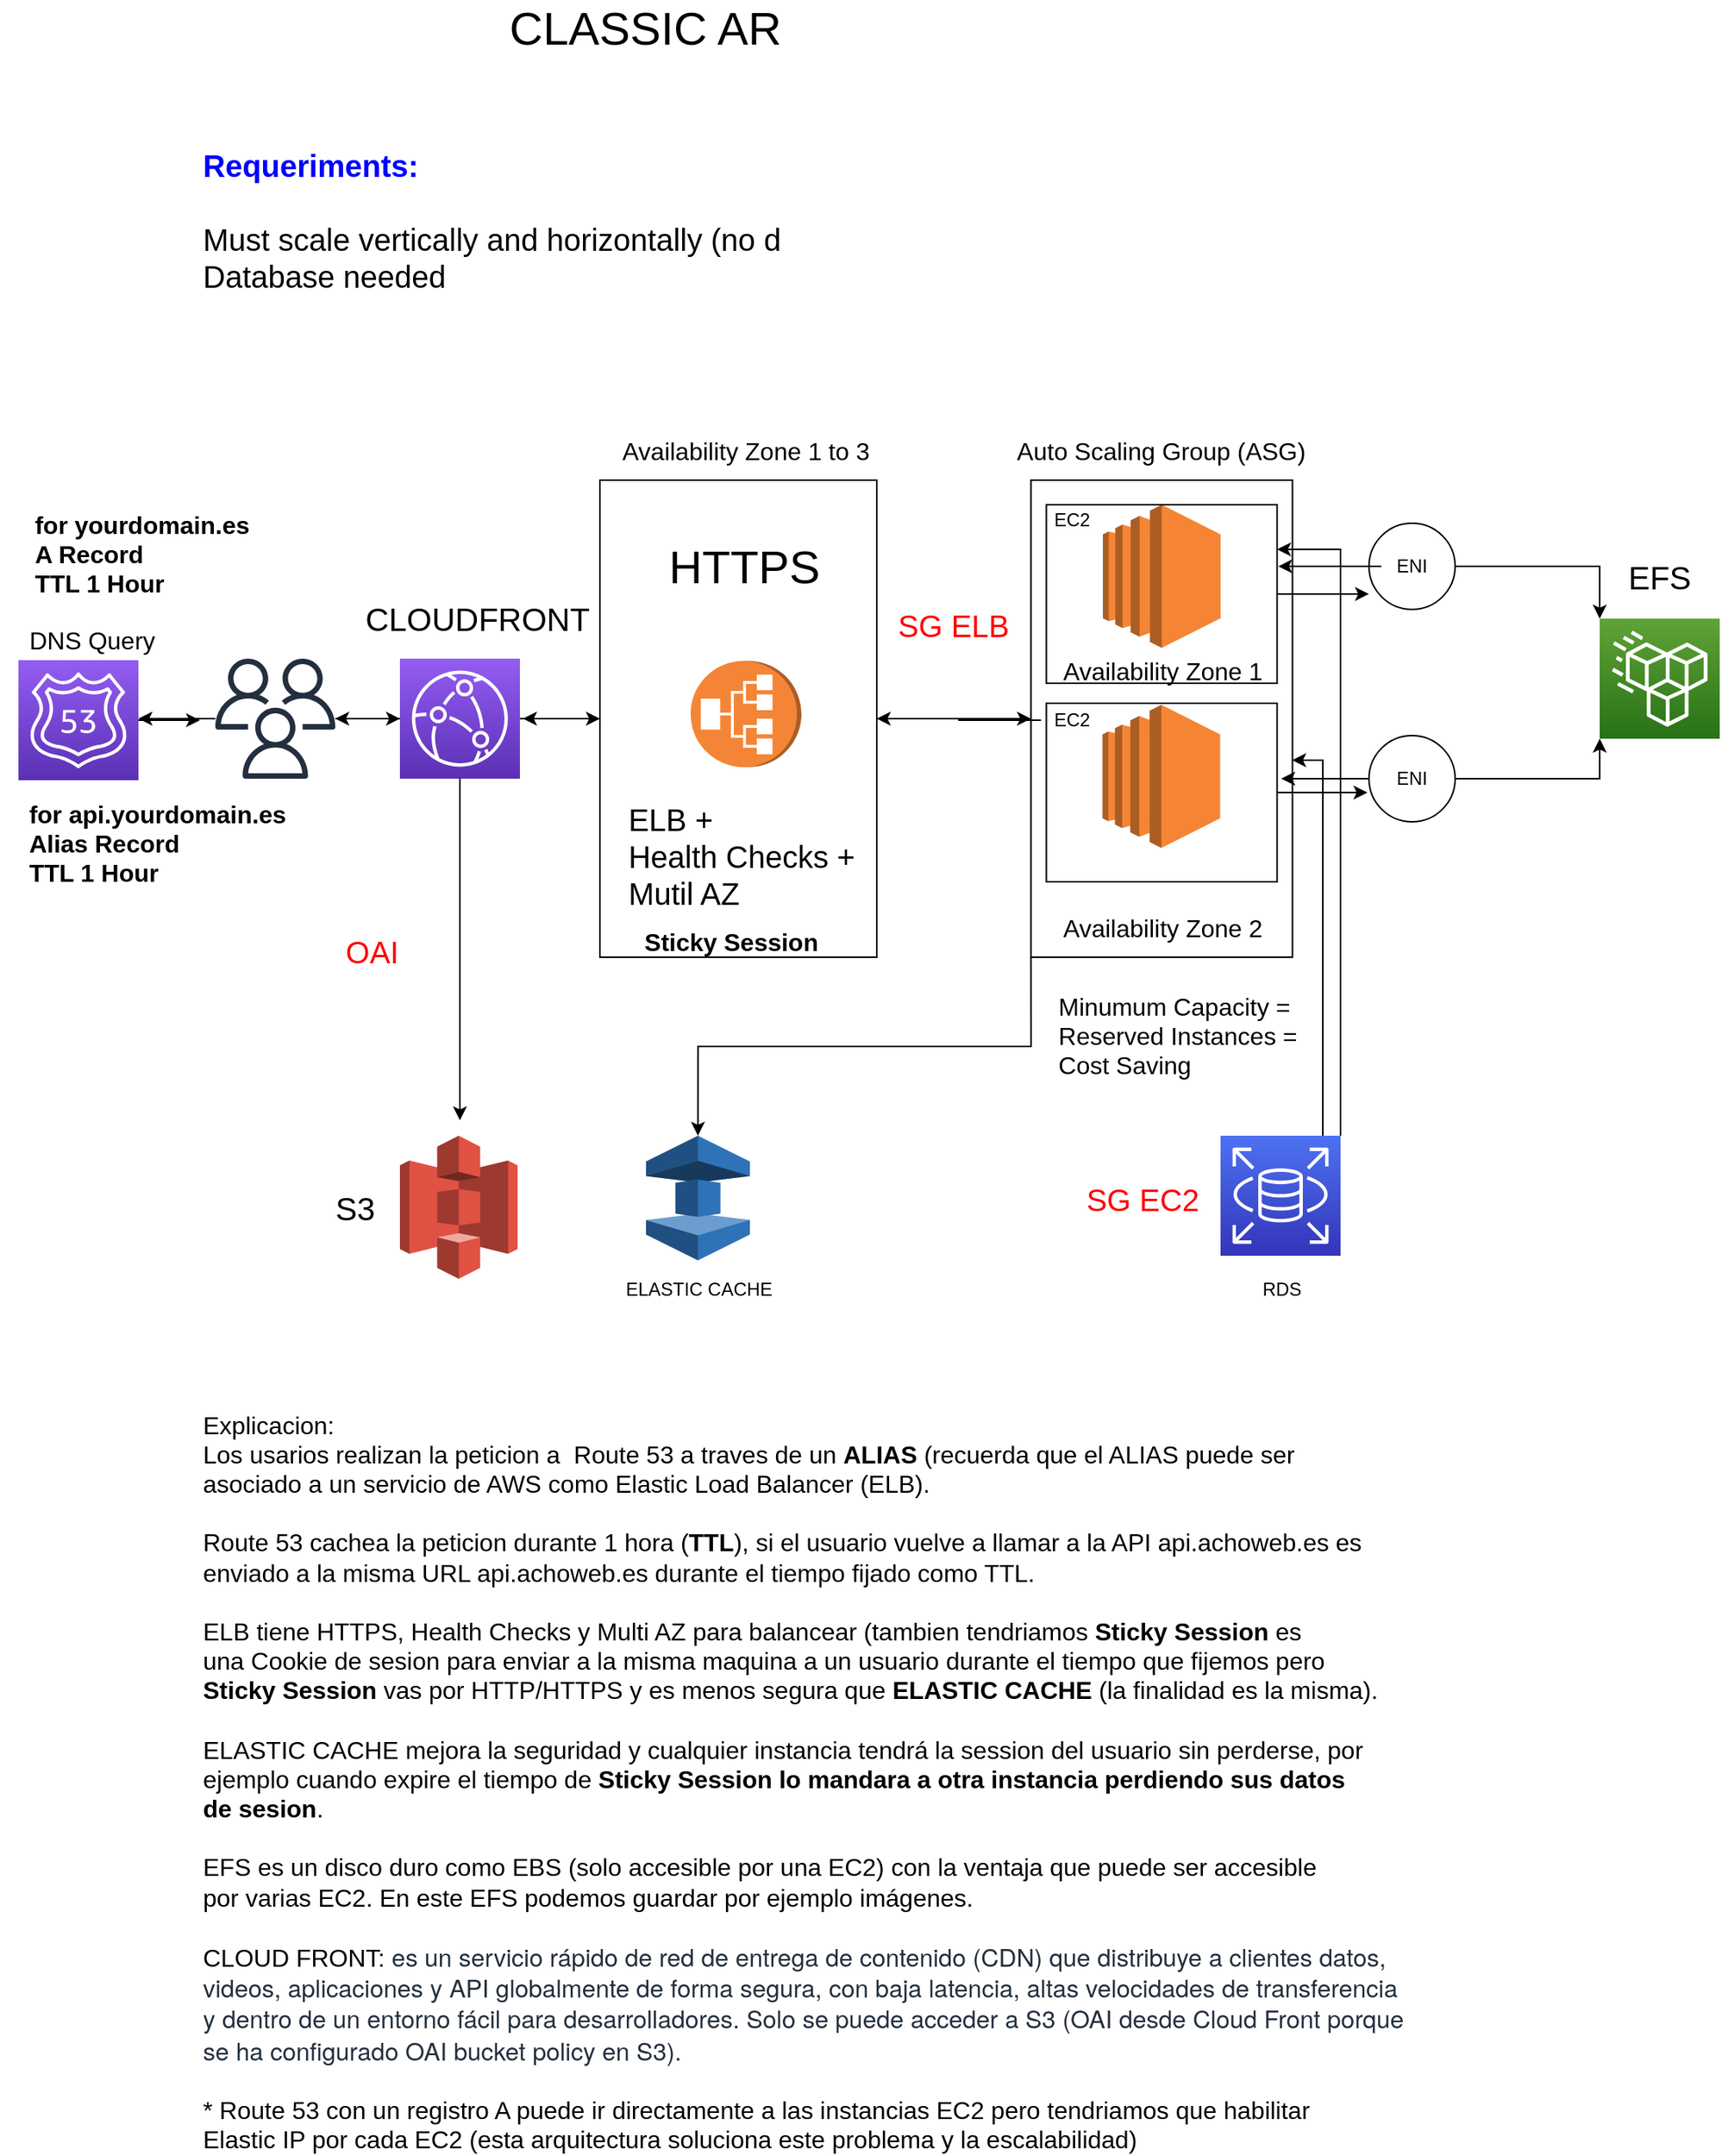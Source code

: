 <mxfile version="14.5.6" type="device"><diagram id="UPiS8NXmoR_QqrshqhKk" name="Page-1"><mxGraphModel dx="2375" dy="739" grid="1" gridSize="10" guides="1" tooltips="1" connect="1" arrows="1" fold="1" page="1" pageScale="1" pageWidth="1169" pageHeight="827" math="0" shadow="0"><root><mxCell id="0"/><mxCell id="1" parent="0"/><mxCell id="HN3po0Bu_yV8VkEdkoAv-14" style="edgeStyle=orthogonalEdgeStyle;rounded=0;orthogonalLoop=1;jettySize=auto;html=1;" edge="1" parent="1" source="cFpB6itkiRQnKSlR0vu7-1"><mxGeometry relative="1" as="geometry"><mxPoint x="40" y="480" as="targetPoint"/></mxGeometry></mxCell><mxCell id="cFpB6itkiRQnKSlR0vu7-1" value="" style="points=[[0,0,0],[0.25,0,0],[0.5,0,0],[0.75,0,0],[1,0,0],[0,1,0],[0.25,1,0],[0.5,1,0],[0.75,1,0],[1,1,0],[0,0.25,0],[0,0.5,0],[0,0.75,0],[1,0.25,0],[1,0.5,0],[1,0.75,0]];outlineConnect=0;fontColor=#232F3E;gradientColor=#945DF2;gradientDirection=north;fillColor=#5A30B5;strokeColor=#ffffff;dashed=0;verticalLabelPosition=bottom;verticalAlign=top;align=center;html=1;fontSize=12;fontStyle=0;aspect=fixed;shape=mxgraph.aws4.resourceIcon;resIcon=mxgraph.aws4.route_53;" parent="1" vertex="1"><mxGeometry x="-78" y="441" width="78" height="78" as="geometry"/></mxCell><mxCell id="cFpB6itkiRQnKSlR0vu7-2" value="" style="outlineConnect=0;dashed=0;verticalLabelPosition=bottom;verticalAlign=top;align=center;html=1;shape=mxgraph.aws3.application_load_balancer;fillColor=#F58536;gradientColor=none;rotation=-90;" parent="1" vertex="1"><mxGeometry x="360.5" y="440" width="69" height="72" as="geometry"/></mxCell><mxCell id="cFpB6itkiRQnKSlR0vu7-11" style="edgeStyle=orthogonalEdgeStyle;rounded=0;orthogonalLoop=1;jettySize=auto;html=1;exitX=1;exitY=0.5;exitDx=0;exitDy=0;entryX=0;entryY=0.5;entryDx=0;entryDy=0;" parent="1" source="cFpB6itkiRQnKSlR0vu7-6" target="cFpB6itkiRQnKSlR0vu7-7" edge="1"><mxGeometry relative="1" as="geometry"/></mxCell><mxCell id="HN3po0Bu_yV8VkEdkoAv-5" style="edgeStyle=orthogonalEdgeStyle;rounded=0;orthogonalLoop=1;jettySize=auto;html=1;" edge="1" parent="1" source="cFpB6itkiRQnKSlR0vu7-6"><mxGeometry relative="1" as="geometry"><mxPoint x="250" y="479" as="targetPoint"/></mxGeometry></mxCell><mxCell id="cFpB6itkiRQnKSlR0vu7-6" value="" style="rounded=0;whiteSpace=wrap;html=1;fillColor=none;" parent="1" vertex="1"><mxGeometry x="300" y="324" width="180" height="310" as="geometry"/></mxCell><mxCell id="c14kEfYcaKeEo-WnFyKS-1" style="edgeStyle=orthogonalEdgeStyle;rounded=0;orthogonalLoop=1;jettySize=auto;html=1;exitX=0;exitY=1;exitDx=0;exitDy=0;entryX=0.5;entryY=0;entryDx=0;entryDy=0;entryPerimeter=0;" parent="1" source="cFpB6itkiRQnKSlR0vu7-7" target="c14kEfYcaKeEo-WnFyKS-2" edge="1"><mxGeometry relative="1" as="geometry"><mxPoint x="360" y="760" as="targetPoint"/></mxGeometry></mxCell><mxCell id="cFpB6itkiRQnKSlR0vu7-7" value="" style="rounded=0;whiteSpace=wrap;html=1;fillColor=none;" parent="1" vertex="1"><mxGeometry x="580.25" y="324" width="170" height="310" as="geometry"/></mxCell><mxCell id="cFpB6itkiRQnKSlR0vu7-8" value="" style="outlineConnect=0;dashed=0;verticalLabelPosition=bottom;verticalAlign=top;align=center;html=1;shape=mxgraph.aws3.ec2;fillColor=#F58534;gradientColor=none;" parent="1" vertex="1"><mxGeometry x="627" y="340" width="76.5" height="93" as="geometry"/></mxCell><mxCell id="cFpB6itkiRQnKSlR0vu7-9" value="" style="outlineConnect=0;dashed=0;verticalLabelPosition=bottom;verticalAlign=top;align=center;html=1;shape=mxgraph.aws3.ec2;fillColor=#F58534;gradientColor=none;" parent="1" vertex="1"><mxGeometry x="626.75" y="470" width="76.5" height="93" as="geometry"/></mxCell><mxCell id="cFpB6itkiRQnKSlR0vu7-12" value="&lt;font style=&quot;font-size: 16px&quot;&gt;Availability Zone 1 to 3&lt;/font&gt;" style="text;html=1;strokeColor=none;fillColor=none;align=center;verticalAlign=middle;whiteSpace=wrap;rounded=0;" parent="1" vertex="1"><mxGeometry x="297.25" y="300" width="195.5" height="10" as="geometry"/></mxCell><mxCell id="cFpB6itkiRQnKSlR0vu7-13" value="&lt;div style=&quot;text-align: left ; font-size: 20px&quot;&gt;&lt;font style=&quot;font-size: 20px&quot;&gt;ELB +&amp;nbsp;&lt;/font&gt;&lt;/div&gt;&lt;font style=&quot;font-size: 20px&quot;&gt;&lt;div style=&quot;text-align: left&quot;&gt;Health Checks +&amp;nbsp;&lt;/div&gt;&lt;div style=&quot;text-align: left&quot;&gt;Mutil AZ&lt;/div&gt;&lt;/font&gt;" style="text;html=1;strokeColor=none;fillColor=none;align=center;verticalAlign=middle;whiteSpace=wrap;rounded=0;" parent="1" vertex="1"><mxGeometry x="297.25" y="563" width="195.5" height="10" as="geometry"/></mxCell><mxCell id="4a0Z87JIkSZJBz1gpJQF-12" style="edgeStyle=orthogonalEdgeStyle;rounded=0;orthogonalLoop=1;jettySize=auto;html=1;entryX=0;entryY=0.821;entryDx=0;entryDy=0;entryPerimeter=0;" parent="1" source="cFpB6itkiRQnKSlR0vu7-15" target="4a0Z87JIkSZJBz1gpJQF-2" edge="1"><mxGeometry relative="1" as="geometry"/></mxCell><mxCell id="cFpB6itkiRQnKSlR0vu7-15" value="" style="rounded=0;whiteSpace=wrap;html=1;fillColor=none;" parent="1" vertex="1"><mxGeometry x="590.25" y="340" width="150" height="116" as="geometry"/></mxCell><mxCell id="4a0Z87JIkSZJBz1gpJQF-13" style="edgeStyle=orthogonalEdgeStyle;rounded=0;orthogonalLoop=1;jettySize=auto;html=1;entryX=-0.018;entryY=0.661;entryDx=0;entryDy=0;entryPerimeter=0;" parent="1" source="cFpB6itkiRQnKSlR0vu7-16" target="4a0Z87JIkSZJBz1gpJQF-3" edge="1"><mxGeometry relative="1" as="geometry"/></mxCell><mxCell id="cFpB6itkiRQnKSlR0vu7-16" value="" style="rounded=0;whiteSpace=wrap;html=1;fillColor=none;" parent="1" vertex="1"><mxGeometry x="590.25" y="469" width="150" height="116" as="geometry"/></mxCell><mxCell id="cFpB6itkiRQnKSlR0vu7-17" value="&lt;font style=&quot;font-size: 16px&quot;&gt;Availability Zone 1&lt;/font&gt;" style="text;html=1;strokeColor=none;fillColor=none;align=center;verticalAlign=middle;whiteSpace=wrap;rounded=0;" parent="1" vertex="1"><mxGeometry x="567.5" y="443" width="195.5" height="10" as="geometry"/></mxCell><mxCell id="cFpB6itkiRQnKSlR0vu7-18" value="&lt;font style=&quot;font-size: 16px&quot;&gt;Availability Zone 2&lt;/font&gt;" style="text;html=1;strokeColor=none;fillColor=none;align=center;verticalAlign=middle;whiteSpace=wrap;rounded=0;" parent="1" vertex="1"><mxGeometry x="567.5" y="610" width="195.5" height="10" as="geometry"/></mxCell><mxCell id="cFpB6itkiRQnKSlR0vu7-19" value="&lt;font style=&quot;font-size: 16px&quot;&gt;Auto Scaling Group (ASG)&lt;/font&gt;" style="text;html=1;strokeColor=none;fillColor=none;align=center;verticalAlign=middle;whiteSpace=wrap;rounded=0;" parent="1" vertex="1"><mxGeometry x="567.25" y="300" width="195.5" height="10" as="geometry"/></mxCell><mxCell id="cFpB6itkiRQnKSlR0vu7-20" value="&lt;div style=&quot;text-align: left&quot;&gt;&lt;span style=&quot;font-size: 16px&quot;&gt;Minumum Capacity =&amp;nbsp;&lt;/span&gt;&lt;/div&gt;&lt;font style=&quot;font-size: 16px&quot;&gt;&lt;div style=&quot;text-align: left&quot;&gt;Reserved Instances =&amp;nbsp;&lt;/div&gt;&lt;div style=&quot;text-align: left&quot;&gt;Cost Saving&lt;/div&gt;&lt;/font&gt;" style="text;html=1;strokeColor=none;fillColor=none;align=center;verticalAlign=middle;whiteSpace=wrap;rounded=0;" parent="1" vertex="1"><mxGeometry x="580" y="680" width="195.5" height="10" as="geometry"/></mxCell><mxCell id="cFpB6itkiRQnKSlR0vu7-21" value="&lt;font style=&quot;font-size: 16px&quot;&gt;DNS Query&lt;/font&gt;" style="text;html=1;strokeColor=none;fillColor=none;align=center;verticalAlign=middle;whiteSpace=wrap;rounded=0;" parent="1" vertex="1"><mxGeometry x="-90" y="423" width="120" height="10" as="geometry"/></mxCell><mxCell id="cFpB6itkiRQnKSlR0vu7-27" value="&lt;div style=&quot;text-align: left&quot;&gt;&lt;b style=&quot;font-size: 16px&quot;&gt;for api.yourdomain.es&lt;/b&gt;&lt;/div&gt;&lt;font style=&quot;font-size: 16px&quot;&gt;&lt;div style=&quot;text-align: left&quot;&gt;&lt;b&gt;Alias Record&lt;/b&gt;&lt;/div&gt;&lt;b&gt;&lt;div style=&quot;text-align: left&quot;&gt;&lt;b&gt;TTL 1 Hour&lt;/b&gt;&lt;/div&gt;&lt;/b&gt;&lt;/font&gt;" style="text;html=1;align=center;verticalAlign=middle;resizable=0;points=[];autosize=1;" parent="1" vertex="1"><mxGeometry x="-78" y="535" width="180" height="50" as="geometry"/></mxCell><mxCell id="cFpB6itkiRQnKSlR0vu7-28" value="&lt;font style=&quot;font-size: 30px&quot;&gt;CLASSIC ARCHITECTURE&amp;nbsp;&lt;/font&gt;" style="text;html=1;align=center;verticalAlign=middle;resizable=0;points=[];autosize=1;" parent="1" vertex="1"><mxGeometry x="230" y="15" width="400" height="30" as="geometry"/></mxCell><mxCell id="cFpB6itkiRQnKSlR0vu7-29" value="&lt;font style=&quot;font-size: 20px&quot;&gt;&lt;font color=&quot;#0000ff&quot; style=&quot;font-size: 20px&quot;&gt;&lt;b&gt;Requeriments:&amp;nbsp;&lt;br&gt;&lt;/b&gt;&lt;/font&gt;&lt;br&gt;&lt;/font&gt;&lt;div style=&quot;font-size: 20px&quot;&gt;&lt;font style=&quot;font-size: 20px&quot;&gt;Must scale vertically and horizontally (no downtime)&lt;/font&gt;&lt;/div&gt;&lt;div style=&quot;font-size: 20px&quot;&gt;Database needed&amp;nbsp;&lt;/div&gt;" style="text;html=1;align=left;verticalAlign=middle;resizable=0;points=[];autosize=1;" parent="1" vertex="1"><mxGeometry x="40" y="120" width="470" height="70" as="geometry"/></mxCell><mxCell id="cFpB6itkiRQnKSlR0vu7-30" value="&lt;font style=&quot;font-size: 16px&quot;&gt;Explicacion: &lt;br&gt;Los usarios realizan la peticion a &amp;nbsp;Route 53 a traves de un &lt;b&gt;ALIAS&lt;/b&gt; (recuerda que el ALIAS puede ser&amp;nbsp;&lt;br&gt;asociado a un servicio de AWS como Elastic Load Balancer (ELB).&lt;br&gt;&lt;br&gt;Route 53 cachea la peticion durante 1 hora (&lt;b&gt;TTL&lt;/b&gt;), si el usuario vuelve a llamar a la API api.achoweb.es es&amp;nbsp;&lt;br&gt;enviado a la misma URL api.achoweb.es durante el tiempo fijado como TTL.&lt;br&gt;&lt;br&gt;ELB tiene HTTPS, Health Checks y Multi AZ para balancear (tambien tendriamos&amp;nbsp;&lt;b&gt;Sticky Session &lt;/b&gt;es&amp;nbsp;&lt;br&gt;una Cookie de sesion para enviar a la misma maquina a un usuario durante el tiempo que fijemos pero&amp;nbsp;&lt;br&gt;&lt;b&gt;Sticky Session &lt;/b&gt;vas por HTTP/HTTPS y es menos segura que &lt;b&gt;ELASTIC CACHE&lt;/b&gt; (la finalidad es la misma).&lt;br&gt;&lt;br&gt;ELASTIC CACHE mejora la seguridad y cualquier instancia tendrá la session del usuario sin perderse, por&amp;nbsp;&lt;br&gt;ejemplo cuando expire el tiempo de&amp;nbsp;&lt;b&gt;Sticky Session lo mandara a otra instancia perdiendo sus datos&amp;nbsp;&lt;br&gt;de sesion&lt;/b&gt;.&lt;br&gt;&lt;br&gt;EFS es un disco duro como EBS (solo accesible por una EC2) con la ventaja que puede ser accesible &lt;br&gt;por varias EC2. En este EFS podemos guardar por ejemplo imágenes.&lt;br&gt;&lt;br&gt;CLOUD FRONT:&amp;nbsp;&lt;span style=&quot;color: rgb(35 , 47 , 62) ; font-family: &amp;#34;amazonember&amp;#34; , &amp;#34;helvetica neue&amp;#34; , &amp;#34;helvetica&amp;#34; , &amp;#34;arial&amp;#34; , sans-serif&quot;&gt;es un servicio rápido de red de entrega de contenido (CDN) que distribuye a clientes datos, &lt;br&gt;videos, aplicaciones y API globalmente de forma segura, con baja latencia, altas velocidades de transferencia &lt;br&gt;y dentro de un entorno fácil para desarrolladores. Solo se puede acceder a S3 (OAI desde Cloud Front porque&lt;br&gt;se ha configurado OAI bucket policy en S3).&lt;br&gt;&lt;/span&gt;&lt;br&gt;* Route 53 con un registro A puede ir directamente a las instancias EC2 pero tendriamos que habilitar&lt;br&gt;Elastic IP por cada EC2 (esta arquitectura soluciona este problema y la escalabilidad)&lt;br&gt;&lt;/font&gt;" style="text;html=1;align=left;verticalAlign=middle;resizable=0;points=[];autosize=1;" parent="1" vertex="1"><mxGeometry x="40" y="980" width="800" height="380" as="geometry"/></mxCell><mxCell id="cFpB6itkiRQnKSlR0vu7-32" value="&lt;font style=&quot;font-size: 30px&quot;&gt;HTTPS&lt;/font&gt;" style="text;html=1;strokeColor=none;fillColor=none;align=center;verticalAlign=middle;whiteSpace=wrap;rounded=0;" parent="1" vertex="1"><mxGeometry x="374" y="370" width="40" height="20" as="geometry"/></mxCell><mxCell id="cFpB6itkiRQnKSlR0vu7-34" value="EC2" style="text;html=1;strokeColor=none;fillColor=none;align=center;verticalAlign=middle;whiteSpace=wrap;rounded=0;" parent="1" vertex="1"><mxGeometry x="586.75" y="340" width="40" height="20" as="geometry"/></mxCell><mxCell id="HN3po0Bu_yV8VkEdkoAv-7" style="edgeStyle=orthogonalEdgeStyle;rounded=0;orthogonalLoop=1;jettySize=auto;html=1;" edge="1" parent="1" source="cFpB6itkiRQnKSlR0vu7-35" target="cFpB6itkiRQnKSlR0vu7-6"><mxGeometry relative="1" as="geometry"/></mxCell><mxCell id="cFpB6itkiRQnKSlR0vu7-35" value="EC2" style="text;html=1;strokeColor=none;fillColor=none;align=center;verticalAlign=middle;whiteSpace=wrap;rounded=0;" parent="1" vertex="1"><mxGeometry x="586.75" y="470" width="40" height="20" as="geometry"/></mxCell><mxCell id="c14kEfYcaKeEo-WnFyKS-2" value="" style="outlineConnect=0;dashed=0;verticalLabelPosition=bottom;verticalAlign=top;align=center;html=1;shape=mxgraph.aws3.elasticache;fillColor=#2E73B8;gradientColor=none;" parent="1" vertex="1"><mxGeometry x="330" y="750" width="67.5" height="81" as="geometry"/></mxCell><mxCell id="c14kEfYcaKeEo-WnFyKS-7" style="edgeStyle=orthogonalEdgeStyle;rounded=0;orthogonalLoop=1;jettySize=auto;html=1;exitX=1;exitY=0;exitDx=0;exitDy=0;exitPerimeter=0;entryX=1;entryY=0.25;entryDx=0;entryDy=0;" parent="1" source="c14kEfYcaKeEo-WnFyKS-3" target="cFpB6itkiRQnKSlR0vu7-15" edge="1"><mxGeometry relative="1" as="geometry"/></mxCell><mxCell id="c14kEfYcaKeEo-WnFyKS-8" style="edgeStyle=orthogonalEdgeStyle;rounded=0;orthogonalLoop=1;jettySize=auto;html=1;entryX=0.999;entryY=0.587;entryDx=0;entryDy=0;entryPerimeter=0;" parent="1" target="cFpB6itkiRQnKSlR0vu7-7" edge="1"><mxGeometry relative="1" as="geometry"><mxPoint x="780" y="770" as="sourcePoint"/><Array as="points"><mxPoint x="770" y="770"/><mxPoint x="770" y="506"/></Array></mxGeometry></mxCell><mxCell id="c14kEfYcaKeEo-WnFyKS-3" value="" style="points=[[0,0,0],[0.25,0,0],[0.5,0,0],[0.75,0,0],[1,0,0],[0,1,0],[0.25,1,0],[0.5,1,0],[0.75,1,0],[1,1,0],[0,0.25,0],[0,0.5,0],[0,0.75,0],[1,0.25,0],[1,0.5,0],[1,0.75,0]];outlineConnect=0;fontColor=#232F3E;gradientColor=#4D72F3;gradientDirection=north;fillColor=#3334B9;strokeColor=#ffffff;dashed=0;verticalLabelPosition=bottom;verticalAlign=top;align=center;html=1;fontSize=12;fontStyle=0;aspect=fixed;shape=mxgraph.aws4.resourceIcon;resIcon=mxgraph.aws4.rds;" parent="1" vertex="1"><mxGeometry x="703.5" y="750" width="78" height="78" as="geometry"/></mxCell><mxCell id="c14kEfYcaKeEo-WnFyKS-10" value="ELASTIC CACHE" style="text;html=1;align=center;verticalAlign=middle;resizable=0;points=[];autosize=1;" parent="1" vertex="1"><mxGeometry x="308.75" y="840" width="110" height="20" as="geometry"/></mxCell><mxCell id="c14kEfYcaKeEo-WnFyKS-12" value="RDS&lt;br&gt;" style="text;html=1;align=center;verticalAlign=middle;resizable=0;points=[];autosize=1;" parent="1" vertex="1"><mxGeometry x="723" y="840" width="40" height="20" as="geometry"/></mxCell><mxCell id="c14kEfYcaKeEo-WnFyKS-13" value="&lt;font style=&quot;font-size: 16px&quot;&gt;&lt;b&gt;Sticky Session&lt;/b&gt;&lt;/font&gt;" style="text;html=1;align=center;verticalAlign=middle;resizable=0;points=[];autosize=1;" parent="1" vertex="1"><mxGeometry x="320" y="614" width="130" height="20" as="geometry"/></mxCell><mxCell id="4a0Z87JIkSZJBz1gpJQF-1" value="" style="points=[[0,0,0],[0.25,0,0],[0.5,0,0],[0.75,0,0],[1,0,0],[0,1,0],[0.25,1,0],[0.5,1,0],[0.75,1,0],[1,1,0],[0,0.25,0],[0,0.5,0],[0,0.75,0],[1,0.25,0],[1,0.5,0],[1,0.75,0]];outlineConnect=0;fontColor=#232F3E;gradientColor=#60A337;gradientDirection=north;fillColor=#277116;strokeColor=#ffffff;dashed=0;verticalLabelPosition=bottom;verticalAlign=top;align=center;html=1;fontSize=12;fontStyle=0;aspect=fixed;shape=mxgraph.aws4.resourceIcon;resIcon=mxgraph.aws4.efs_standard;" parent="1" vertex="1"><mxGeometry x="950" y="414" width="78" height="78" as="geometry"/></mxCell><mxCell id="4a0Z87JIkSZJBz1gpJQF-5" style="edgeStyle=orthogonalEdgeStyle;rounded=0;orthogonalLoop=1;jettySize=auto;html=1;entryX=0;entryY=0;entryDx=0;entryDy=0;entryPerimeter=0;" parent="1" source="4a0Z87JIkSZJBz1gpJQF-2" target="4a0Z87JIkSZJBz1gpJQF-1" edge="1"><mxGeometry relative="1" as="geometry"/></mxCell><mxCell id="4a0Z87JIkSZJBz1gpJQF-2" value="" style="ellipse;whiteSpace=wrap;html=1;aspect=fixed;" parent="1" vertex="1"><mxGeometry x="800" y="352" width="56" height="56" as="geometry"/></mxCell><mxCell id="4a0Z87JIkSZJBz1gpJQF-4" style="edgeStyle=orthogonalEdgeStyle;rounded=0;orthogonalLoop=1;jettySize=auto;html=1;entryX=0;entryY=1;entryDx=0;entryDy=0;entryPerimeter=0;" parent="1" source="4a0Z87JIkSZJBz1gpJQF-3" target="4a0Z87JIkSZJBz1gpJQF-1" edge="1"><mxGeometry relative="1" as="geometry"/></mxCell><mxCell id="HN3po0Bu_yV8VkEdkoAv-8" style="edgeStyle=orthogonalEdgeStyle;rounded=0;orthogonalLoop=1;jettySize=auto;html=1;entryX=1.018;entryY=0.422;entryDx=0;entryDy=0;entryPerimeter=0;" edge="1" parent="1" source="4a0Z87JIkSZJBz1gpJQF-3" target="cFpB6itkiRQnKSlR0vu7-16"><mxGeometry relative="1" as="geometry"/></mxCell><mxCell id="4a0Z87JIkSZJBz1gpJQF-3" value="" style="ellipse;whiteSpace=wrap;html=1;aspect=fixed;" parent="1" vertex="1"><mxGeometry x="800" y="490" width="56" height="56" as="geometry"/></mxCell><mxCell id="4a0Z87JIkSZJBz1gpJQF-6" value="ENI" style="text;html=1;strokeColor=none;fillColor=none;align=center;verticalAlign=middle;whiteSpace=wrap;rounded=0;" parent="1" vertex="1"><mxGeometry x="808" y="508" width="40" height="20" as="geometry"/></mxCell><mxCell id="HN3po0Bu_yV8VkEdkoAv-9" style="edgeStyle=orthogonalEdgeStyle;rounded=0;orthogonalLoop=1;jettySize=auto;html=1;entryX=1.005;entryY=0.345;entryDx=0;entryDy=0;entryPerimeter=0;" edge="1" parent="1" source="4a0Z87JIkSZJBz1gpJQF-7" target="cFpB6itkiRQnKSlR0vu7-15"><mxGeometry relative="1" as="geometry"/></mxCell><mxCell id="4a0Z87JIkSZJBz1gpJQF-7" value="ENI" style="text;html=1;strokeColor=none;fillColor=none;align=center;verticalAlign=middle;whiteSpace=wrap;rounded=0;" parent="1" vertex="1"><mxGeometry x="808" y="370" width="40" height="20" as="geometry"/></mxCell><mxCell id="4a0Z87JIkSZJBz1gpJQF-8" value="&lt;font style=&quot;font-size: 21px&quot;&gt;EFS&lt;/font&gt;" style="text;html=1;strokeColor=none;fillColor=none;align=center;verticalAlign=middle;whiteSpace=wrap;rounded=0;" parent="1" vertex="1"><mxGeometry x="969" y="376.5" width="40" height="20" as="geometry"/></mxCell><mxCell id="4a0Z87JIkSZJBz1gpJQF-10" value="&lt;font style=&quot;font-size: 20px&quot; color=&quot;#ff0000&quot;&gt;SG ELB&lt;/font&gt;" style="text;html=1;strokeColor=none;fillColor=none;align=center;verticalAlign=middle;whiteSpace=wrap;rounded=0;" parent="1" vertex="1"><mxGeometry x="480" y="408" width="100" height="20" as="geometry"/></mxCell><mxCell id="4a0Z87JIkSZJBz1gpJQF-11" value="&lt;font style=&quot;font-size: 20px&quot; color=&quot;#ff0000&quot;&gt;SG EC2&lt;/font&gt;" style="text;html=1;strokeColor=none;fillColor=none;align=center;verticalAlign=middle;whiteSpace=wrap;rounded=0;" parent="1" vertex="1"><mxGeometry x="603.25" y="780.5" width="100" height="20" as="geometry"/></mxCell><mxCell id="4a0Z87JIkSZJBz1gpJQF-14" value="&lt;div style=&quot;text-align: left&quot;&gt;&lt;b style=&quot;font-size: 16px&quot;&gt;for yourdomain.es&lt;/b&gt;&lt;/div&gt;&lt;font style=&quot;font-size: 16px&quot;&gt;&lt;div style=&quot;text-align: left&quot;&gt;&lt;b&gt;A Record&lt;/b&gt;&lt;/div&gt;&lt;b&gt;&lt;div style=&quot;text-align: left&quot;&gt;&lt;b&gt;TTL 1 Hour&lt;/b&gt;&lt;/div&gt;&lt;/b&gt;&lt;/font&gt;" style="text;html=1;align=center;verticalAlign=middle;resizable=0;points=[];autosize=1;" parent="1" vertex="1"><mxGeometry x="-78" y="346.5" width="160" height="50" as="geometry"/></mxCell><mxCell id="HN3po0Bu_yV8VkEdkoAv-3" style="edgeStyle=orthogonalEdgeStyle;rounded=0;orthogonalLoop=1;jettySize=auto;html=1;exitX=1;exitY=0.5;exitDx=0;exitDy=0;exitPerimeter=0;entryX=0;entryY=0.5;entryDx=0;entryDy=0;" edge="1" parent="1" source="HN3po0Bu_yV8VkEdkoAv-1" target="cFpB6itkiRQnKSlR0vu7-6"><mxGeometry relative="1" as="geometry"/></mxCell><mxCell id="HN3po0Bu_yV8VkEdkoAv-6" style="edgeStyle=orthogonalEdgeStyle;rounded=0;orthogonalLoop=1;jettySize=auto;html=1;" edge="1" parent="1" source="HN3po0Bu_yV8VkEdkoAv-1" target="cFpB6itkiRQnKSlR0vu7-22"><mxGeometry relative="1" as="geometry"/></mxCell><mxCell id="HN3po0Bu_yV8VkEdkoAv-21" style="edgeStyle=orthogonalEdgeStyle;rounded=0;orthogonalLoop=1;jettySize=auto;html=1;" edge="1" parent="1" source="HN3po0Bu_yV8VkEdkoAv-1"><mxGeometry relative="1" as="geometry"><mxPoint x="209" y="740" as="targetPoint"/></mxGeometry></mxCell><mxCell id="HN3po0Bu_yV8VkEdkoAv-1" value="" style="points=[[0,0,0],[0.25,0,0],[0.5,0,0],[0.75,0,0],[1,0,0],[0,1,0],[0.25,1,0],[0.5,1,0],[0.75,1,0],[1,1,0],[0,0.25,0],[0,0.5,0],[0,0.75,0],[1,0.25,0],[1,0.5,0],[1,0.75,0]];outlineConnect=0;fontColor=#232F3E;gradientColor=#945DF2;gradientDirection=north;fillColor=#5A30B5;strokeColor=#ffffff;dashed=0;verticalLabelPosition=bottom;verticalAlign=top;align=center;html=1;fontSize=12;fontStyle=0;aspect=fixed;shape=mxgraph.aws4.resourceIcon;resIcon=mxgraph.aws4.cloudfront;" vertex="1" parent="1"><mxGeometry x="170" y="440" width="78" height="78" as="geometry"/></mxCell><mxCell id="HN3po0Bu_yV8VkEdkoAv-4" value="" style="edgeStyle=orthogonalEdgeStyle;rounded=0;orthogonalLoop=1;jettySize=auto;html=1;" edge="1" parent="1" source="cFpB6itkiRQnKSlR0vu7-22" target="HN3po0Bu_yV8VkEdkoAv-1"><mxGeometry relative="1" as="geometry"/></mxCell><mxCell id="HN3po0Bu_yV8VkEdkoAv-15" style="edgeStyle=orthogonalEdgeStyle;rounded=0;orthogonalLoop=1;jettySize=auto;html=1;" edge="1" parent="1" source="cFpB6itkiRQnKSlR0vu7-22"><mxGeometry relative="1" as="geometry"><mxPoint y="479" as="targetPoint"/></mxGeometry></mxCell><mxCell id="cFpB6itkiRQnKSlR0vu7-22" value="" style="outlineConnect=0;fontColor=#232F3E;gradientColor=none;fillColor=#232F3E;strokeColor=none;dashed=0;verticalLabelPosition=bottom;verticalAlign=top;align=center;html=1;fontSize=12;fontStyle=0;aspect=fixed;pointerEvents=1;shape=mxgraph.aws4.users;" parent="1" vertex="1"><mxGeometry x="50" y="440" width="78" height="78" as="geometry"/></mxCell><mxCell id="HN3po0Bu_yV8VkEdkoAv-16" value="&lt;font style=&quot;font-size: 21px&quot;&gt;CLOUDFRONT&lt;/font&gt;" style="text;html=1;strokeColor=none;fillColor=none;align=center;verticalAlign=middle;whiteSpace=wrap;rounded=0;" vertex="1" parent="1"><mxGeometry x="121" y="404" width="199" height="20" as="geometry"/></mxCell><mxCell id="HN3po0Bu_yV8VkEdkoAv-18" value="" style="outlineConnect=0;dashed=0;verticalLabelPosition=bottom;verticalAlign=top;align=center;html=1;shape=mxgraph.aws3.s3;fillColor=#E05243;gradientColor=none;" vertex="1" parent="1"><mxGeometry x="170" y="750" width="76.5" height="93" as="geometry"/></mxCell><mxCell id="HN3po0Bu_yV8VkEdkoAv-19" value="&lt;font style=&quot;font-size: 21px&quot;&gt;S3&lt;br&gt;&lt;/font&gt;" style="text;html=1;strokeColor=none;fillColor=none;align=center;verticalAlign=middle;whiteSpace=wrap;rounded=0;" vertex="1" parent="1"><mxGeometry x="121" y="786.5" width="40" height="20" as="geometry"/></mxCell><mxCell id="HN3po0Bu_yV8VkEdkoAv-22" value="&lt;font color=&quot;#ff0000&quot;&gt;&lt;span style=&quot;font-size: 20px&quot;&gt;OAI&lt;/span&gt;&lt;/font&gt;" style="text;html=1;strokeColor=none;fillColor=none;align=center;verticalAlign=middle;whiteSpace=wrap;rounded=0;" vertex="1" parent="1"><mxGeometry x="102" y="620" width="100" height="20" as="geometry"/></mxCell></root></mxGraphModel></diagram></mxfile>